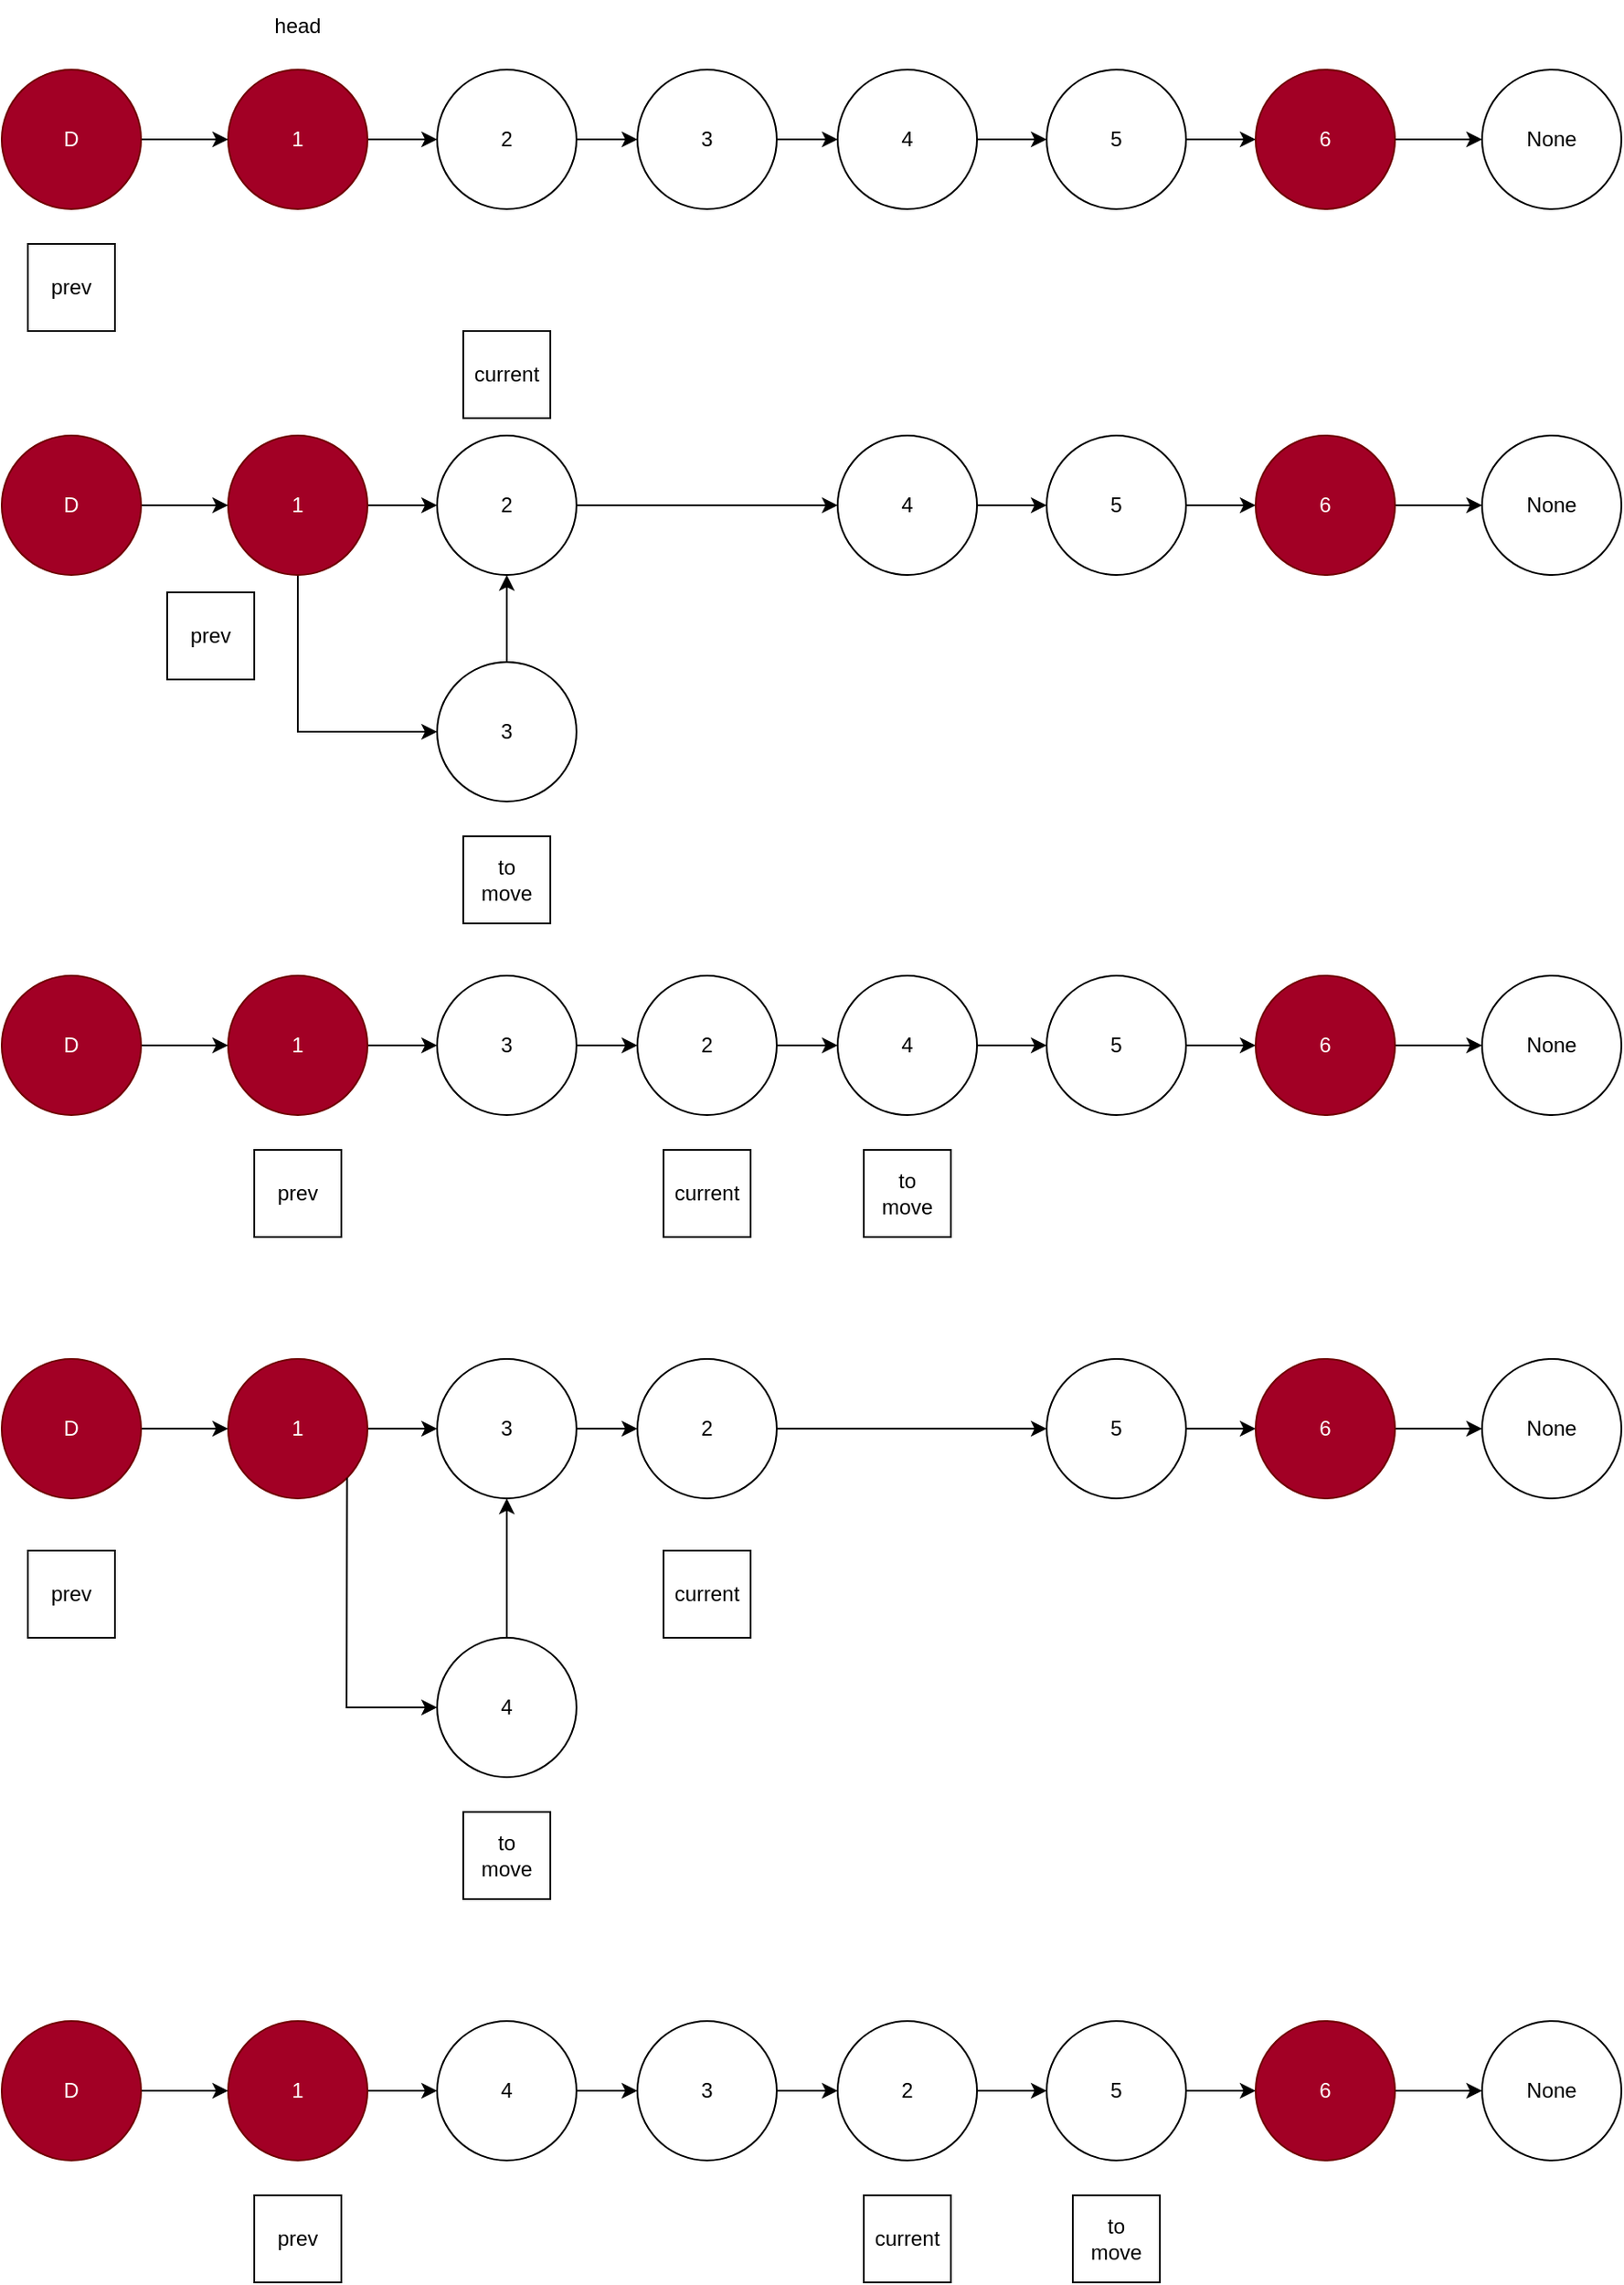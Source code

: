 <mxfile version="27.2.0">
  <diagram name="Page-1" id="jTiGhYKuX6iL9PoYHNnp">
    <mxGraphModel dx="1142" dy="464" grid="1" gridSize="10" guides="1" tooltips="1" connect="1" arrows="1" fold="1" page="1" pageScale="1" pageWidth="850" pageHeight="1100" math="0" shadow="0">
      <root>
        <mxCell id="0" />
        <mxCell id="1" parent="0" />
        <mxCell id="yDBzF0w7hM6A0DgJ1MUk-19" value="" style="edgeStyle=orthogonalEdgeStyle;rounded=0;orthogonalLoop=1;jettySize=auto;html=1;entryX=0;entryY=0.5;entryDx=0;entryDy=0;" parent="1" source="yDBzF0w7hM6A0DgJ1MUk-20" target="yDBzF0w7hM6A0DgJ1MUk-22" edge="1">
          <mxGeometry relative="1" as="geometry" />
        </mxCell>
        <mxCell id="yDBzF0w7hM6A0DgJ1MUk-20" value="1" style="ellipse;whiteSpace=wrap;html=1;aspect=fixed;fillColor=#a20025;fontColor=#ffffff;strokeColor=#6F0000;" parent="1" vertex="1">
          <mxGeometry x="190" y="350" width="80" height="80" as="geometry" />
        </mxCell>
        <mxCell id="yDBzF0w7hM6A0DgJ1MUk-21" style="edgeStyle=orthogonalEdgeStyle;rounded=0;orthogonalLoop=1;jettySize=auto;html=1;entryX=0;entryY=0.5;entryDx=0;entryDy=0;" parent="1" source="yDBzF0w7hM6A0DgJ1MUk-22" target="yDBzF0w7hM6A0DgJ1MUk-24" edge="1">
          <mxGeometry relative="1" as="geometry" />
        </mxCell>
        <mxCell id="yDBzF0w7hM6A0DgJ1MUk-22" value="2" style="ellipse;whiteSpace=wrap;html=1;aspect=fixed;" parent="1" vertex="1">
          <mxGeometry x="310" y="350" width="80" height="80" as="geometry" />
        </mxCell>
        <mxCell id="yDBzF0w7hM6A0DgJ1MUk-23" style="edgeStyle=orthogonalEdgeStyle;rounded=0;orthogonalLoop=1;jettySize=auto;html=1;entryX=0;entryY=0.5;entryDx=0;entryDy=0;" parent="1" source="yDBzF0w7hM6A0DgJ1MUk-24" target="yDBzF0w7hM6A0DgJ1MUk-27" edge="1">
          <mxGeometry relative="1" as="geometry" />
        </mxCell>
        <mxCell id="yDBzF0w7hM6A0DgJ1MUk-24" value="3" style="ellipse;whiteSpace=wrap;html=1;aspect=fixed;" parent="1" vertex="1">
          <mxGeometry x="425" y="350" width="80" height="80" as="geometry" />
        </mxCell>
        <mxCell id="yDBzF0w7hM6A0DgJ1MUk-26" style="edgeStyle=orthogonalEdgeStyle;rounded=0;orthogonalLoop=1;jettySize=auto;html=1;entryX=0;entryY=0.5;entryDx=0;entryDy=0;" parent="1" source="yDBzF0w7hM6A0DgJ1MUk-27" target="yDBzF0w7hM6A0DgJ1MUk-30" edge="1">
          <mxGeometry relative="1" as="geometry" />
        </mxCell>
        <mxCell id="yDBzF0w7hM6A0DgJ1MUk-27" value="4" style="ellipse;whiteSpace=wrap;html=1;aspect=fixed;" parent="1" vertex="1">
          <mxGeometry x="540" y="350" width="80" height="80" as="geometry" />
        </mxCell>
        <mxCell id="yDBzF0w7hM6A0DgJ1MUk-29" style="edgeStyle=orthogonalEdgeStyle;rounded=0;orthogonalLoop=1;jettySize=auto;html=1;entryX=0;entryY=0.5;entryDx=0;entryDy=0;" parent="1" source="yDBzF0w7hM6A0DgJ1MUk-30" target="yDBzF0w7hM6A0DgJ1MUk-31" edge="1">
          <mxGeometry relative="1" as="geometry" />
        </mxCell>
        <mxCell id="yDBzF0w7hM6A0DgJ1MUk-30" value="5" style="ellipse;whiteSpace=wrap;html=1;aspect=fixed;" parent="1" vertex="1">
          <mxGeometry x="660" y="350" width="80" height="80" as="geometry" />
        </mxCell>
        <mxCell id="yDBzF0w7hM6A0DgJ1MUk-38" style="edgeStyle=orthogonalEdgeStyle;rounded=0;orthogonalLoop=1;jettySize=auto;html=1;" parent="1" source="yDBzF0w7hM6A0DgJ1MUk-31" target="yDBzF0w7hM6A0DgJ1MUk-37" edge="1">
          <mxGeometry relative="1" as="geometry" />
        </mxCell>
        <mxCell id="yDBzF0w7hM6A0DgJ1MUk-31" value="6" style="ellipse;whiteSpace=wrap;html=1;aspect=fixed;fillColor=#a20025;fontColor=#ffffff;strokeColor=#6F0000;" parent="1" vertex="1">
          <mxGeometry x="780" y="350" width="80" height="80" as="geometry" />
        </mxCell>
        <mxCell id="yDBzF0w7hM6A0DgJ1MUk-32" value="prev" style="rounded=0;whiteSpace=wrap;html=1;" parent="1" vertex="1">
          <mxGeometry x="75" y="450" width="50" height="50" as="geometry" />
        </mxCell>
        <mxCell id="yDBzF0w7hM6A0DgJ1MUk-37" value="None" style="ellipse;whiteSpace=wrap;html=1;aspect=fixed;" parent="1" vertex="1">
          <mxGeometry x="910" y="350" width="80" height="80" as="geometry" />
        </mxCell>
        <mxCell id="yDBzF0w7hM6A0DgJ1MUk-41" style="edgeStyle=orthogonalEdgeStyle;rounded=0;orthogonalLoop=1;jettySize=auto;html=1;" parent="1" source="yDBzF0w7hM6A0DgJ1MUk-40" target="yDBzF0w7hM6A0DgJ1MUk-20" edge="1">
          <mxGeometry relative="1" as="geometry" />
        </mxCell>
        <mxCell id="yDBzF0w7hM6A0DgJ1MUk-40" value="D" style="ellipse;whiteSpace=wrap;html=1;aspect=fixed;fillColor=#a20025;fontColor=#ffffff;strokeColor=#6F0000;" parent="1" vertex="1">
          <mxGeometry x="60" y="350" width="80" height="80" as="geometry" />
        </mxCell>
        <mxCell id="yDBzF0w7hM6A0DgJ1MUk-43" value="" style="edgeStyle=orthogonalEdgeStyle;rounded=0;orthogonalLoop=1;jettySize=auto;html=1;entryX=0;entryY=0.5;entryDx=0;entryDy=0;" parent="1" source="yDBzF0w7hM6A0DgJ1MUk-44" target="yDBzF0w7hM6A0DgJ1MUk-46" edge="1">
          <mxGeometry relative="1" as="geometry" />
        </mxCell>
        <mxCell id="yDBzF0w7hM6A0DgJ1MUk-177" style="edgeStyle=orthogonalEdgeStyle;rounded=0;orthogonalLoop=1;jettySize=auto;html=1;entryX=0;entryY=0.5;entryDx=0;entryDy=0;" parent="1" source="yDBzF0w7hM6A0DgJ1MUk-44" target="yDBzF0w7hM6A0DgJ1MUk-48" edge="1">
          <mxGeometry relative="1" as="geometry">
            <Array as="points">
              <mxPoint x="230" y="730" />
            </Array>
          </mxGeometry>
        </mxCell>
        <mxCell id="yDBzF0w7hM6A0DgJ1MUk-44" value="1" style="ellipse;whiteSpace=wrap;html=1;aspect=fixed;fillColor=#a20025;fontColor=#ffffff;strokeColor=#6F0000;" parent="1" vertex="1">
          <mxGeometry x="190" y="560" width="80" height="80" as="geometry" />
        </mxCell>
        <mxCell id="yDBzF0w7hM6A0DgJ1MUk-65" style="edgeStyle=orthogonalEdgeStyle;rounded=0;orthogonalLoop=1;jettySize=auto;html=1;" parent="1" source="yDBzF0w7hM6A0DgJ1MUk-46" target="yDBzF0w7hM6A0DgJ1MUk-50" edge="1">
          <mxGeometry relative="1" as="geometry" />
        </mxCell>
        <mxCell id="yDBzF0w7hM6A0DgJ1MUk-46" value="2" style="ellipse;whiteSpace=wrap;html=1;aspect=fixed;" parent="1" vertex="1">
          <mxGeometry x="310" y="560" width="80" height="80" as="geometry" />
        </mxCell>
        <mxCell id="yDBzF0w7hM6A0DgJ1MUk-48" value="3" style="ellipse;whiteSpace=wrap;html=1;aspect=fixed;" parent="1" vertex="1">
          <mxGeometry x="310" y="690" width="80" height="80" as="geometry" />
        </mxCell>
        <mxCell id="yDBzF0w7hM6A0DgJ1MUk-49" style="edgeStyle=orthogonalEdgeStyle;rounded=0;orthogonalLoop=1;jettySize=auto;html=1;entryX=0;entryY=0.5;entryDx=0;entryDy=0;" parent="1" source="yDBzF0w7hM6A0DgJ1MUk-50" target="yDBzF0w7hM6A0DgJ1MUk-52" edge="1">
          <mxGeometry relative="1" as="geometry" />
        </mxCell>
        <mxCell id="yDBzF0w7hM6A0DgJ1MUk-50" value="4" style="ellipse;whiteSpace=wrap;html=1;aspect=fixed;" parent="1" vertex="1">
          <mxGeometry x="540" y="560" width="80" height="80" as="geometry" />
        </mxCell>
        <mxCell id="yDBzF0w7hM6A0DgJ1MUk-51" style="edgeStyle=orthogonalEdgeStyle;rounded=0;orthogonalLoop=1;jettySize=auto;html=1;entryX=0;entryY=0.5;entryDx=0;entryDy=0;" parent="1" source="yDBzF0w7hM6A0DgJ1MUk-52" target="yDBzF0w7hM6A0DgJ1MUk-54" edge="1">
          <mxGeometry relative="1" as="geometry" />
        </mxCell>
        <mxCell id="yDBzF0w7hM6A0DgJ1MUk-52" value="5" style="ellipse;whiteSpace=wrap;html=1;aspect=fixed;" parent="1" vertex="1">
          <mxGeometry x="660" y="560" width="80" height="80" as="geometry" />
        </mxCell>
        <mxCell id="yDBzF0w7hM6A0DgJ1MUk-53" style="edgeStyle=orthogonalEdgeStyle;rounded=0;orthogonalLoop=1;jettySize=auto;html=1;" parent="1" source="yDBzF0w7hM6A0DgJ1MUk-54" target="yDBzF0w7hM6A0DgJ1MUk-60" edge="1">
          <mxGeometry relative="1" as="geometry" />
        </mxCell>
        <mxCell id="yDBzF0w7hM6A0DgJ1MUk-54" value="6" style="ellipse;whiteSpace=wrap;html=1;aspect=fixed;fillColor=#a20025;fontColor=#ffffff;strokeColor=#6F0000;" parent="1" vertex="1">
          <mxGeometry x="780" y="560" width="80" height="80" as="geometry" />
        </mxCell>
        <mxCell id="yDBzF0w7hM6A0DgJ1MUk-55" value="prev" style="rounded=0;whiteSpace=wrap;html=1;" parent="1" vertex="1">
          <mxGeometry x="155" y="650" width="50" height="50" as="geometry" />
        </mxCell>
        <mxCell id="yDBzF0w7hM6A0DgJ1MUk-56" value="current" style="rounded=0;whiteSpace=wrap;html=1;" parent="1" vertex="1">
          <mxGeometry x="325" y="500" width="50" height="50" as="geometry" />
        </mxCell>
        <mxCell id="yDBzF0w7hM6A0DgJ1MUk-57" value="to&lt;br&gt;move" style="rounded=0;whiteSpace=wrap;html=1;" parent="1" vertex="1">
          <mxGeometry x="325" y="790" width="50" height="50" as="geometry" />
        </mxCell>
        <mxCell id="yDBzF0w7hM6A0DgJ1MUk-60" value="None" style="ellipse;whiteSpace=wrap;html=1;aspect=fixed;" parent="1" vertex="1">
          <mxGeometry x="910" y="560" width="80" height="80" as="geometry" />
        </mxCell>
        <mxCell id="yDBzF0w7hM6A0DgJ1MUk-62" style="edgeStyle=orthogonalEdgeStyle;rounded=0;orthogonalLoop=1;jettySize=auto;html=1;" parent="1" source="yDBzF0w7hM6A0DgJ1MUk-63" target="yDBzF0w7hM6A0DgJ1MUk-44" edge="1">
          <mxGeometry relative="1" as="geometry" />
        </mxCell>
        <mxCell id="yDBzF0w7hM6A0DgJ1MUk-63" value="D" style="ellipse;whiteSpace=wrap;html=1;aspect=fixed;fillColor=#a20025;fontColor=#ffffff;strokeColor=#6F0000;" parent="1" vertex="1">
          <mxGeometry x="60" y="560" width="80" height="80" as="geometry" />
        </mxCell>
        <mxCell id="yDBzF0w7hM6A0DgJ1MUk-66" value="" style="endArrow=classic;html=1;rounded=0;exitX=0.5;exitY=0;exitDx=0;exitDy=0;entryX=0.5;entryY=1;entryDx=0;entryDy=0;" parent="1" source="yDBzF0w7hM6A0DgJ1MUk-48" target="yDBzF0w7hM6A0DgJ1MUk-46" edge="1">
          <mxGeometry width="50" height="50" relative="1" as="geometry">
            <mxPoint x="450" y="630" as="sourcePoint" />
            <mxPoint x="500" y="580" as="targetPoint" />
          </mxGeometry>
        </mxCell>
        <mxCell id="yDBzF0w7hM6A0DgJ1MUk-88" value="" style="edgeStyle=orthogonalEdgeStyle;rounded=0;orthogonalLoop=1;jettySize=auto;html=1;entryX=0;entryY=0.5;entryDx=0;entryDy=0;" parent="1" source="yDBzF0w7hM6A0DgJ1MUk-89" target="yDBzF0w7hM6A0DgJ1MUk-91" edge="1">
          <mxGeometry relative="1" as="geometry" />
        </mxCell>
        <mxCell id="yDBzF0w7hM6A0DgJ1MUk-89" value="1" style="ellipse;whiteSpace=wrap;html=1;aspect=fixed;fillColor=#a20025;fontColor=#ffffff;strokeColor=#6F0000;" parent="1" vertex="1">
          <mxGeometry x="190" y="870" width="80" height="80" as="geometry" />
        </mxCell>
        <mxCell id="yDBzF0w7hM6A0DgJ1MUk-90" style="edgeStyle=orthogonalEdgeStyle;rounded=0;orthogonalLoop=1;jettySize=auto;html=1;entryX=0;entryY=0.5;entryDx=0;entryDy=0;" parent="1" source="yDBzF0w7hM6A0DgJ1MUk-91" target="yDBzF0w7hM6A0DgJ1MUk-93" edge="1">
          <mxGeometry relative="1" as="geometry" />
        </mxCell>
        <mxCell id="yDBzF0w7hM6A0DgJ1MUk-91" value="3" style="ellipse;whiteSpace=wrap;html=1;aspect=fixed;" parent="1" vertex="1">
          <mxGeometry x="310" y="870" width="80" height="80" as="geometry" />
        </mxCell>
        <mxCell id="yDBzF0w7hM6A0DgJ1MUk-92" style="edgeStyle=orthogonalEdgeStyle;rounded=0;orthogonalLoop=1;jettySize=auto;html=1;entryX=0;entryY=0.5;entryDx=0;entryDy=0;" parent="1" source="yDBzF0w7hM6A0DgJ1MUk-93" target="yDBzF0w7hM6A0DgJ1MUk-95" edge="1">
          <mxGeometry relative="1" as="geometry" />
        </mxCell>
        <mxCell id="yDBzF0w7hM6A0DgJ1MUk-93" value="2" style="ellipse;whiteSpace=wrap;html=1;aspect=fixed;" parent="1" vertex="1">
          <mxGeometry x="425" y="870" width="80" height="80" as="geometry" />
        </mxCell>
        <mxCell id="yDBzF0w7hM6A0DgJ1MUk-94" style="edgeStyle=orthogonalEdgeStyle;rounded=0;orthogonalLoop=1;jettySize=auto;html=1;entryX=0;entryY=0.5;entryDx=0;entryDy=0;" parent="1" source="yDBzF0w7hM6A0DgJ1MUk-95" target="yDBzF0w7hM6A0DgJ1MUk-97" edge="1">
          <mxGeometry relative="1" as="geometry" />
        </mxCell>
        <mxCell id="yDBzF0w7hM6A0DgJ1MUk-95" value="4" style="ellipse;whiteSpace=wrap;html=1;aspect=fixed;" parent="1" vertex="1">
          <mxGeometry x="540" y="870" width="80" height="80" as="geometry" />
        </mxCell>
        <mxCell id="yDBzF0w7hM6A0DgJ1MUk-96" style="edgeStyle=orthogonalEdgeStyle;rounded=0;orthogonalLoop=1;jettySize=auto;html=1;entryX=0;entryY=0.5;entryDx=0;entryDy=0;" parent="1" source="yDBzF0w7hM6A0DgJ1MUk-97" target="yDBzF0w7hM6A0DgJ1MUk-99" edge="1">
          <mxGeometry relative="1" as="geometry" />
        </mxCell>
        <mxCell id="yDBzF0w7hM6A0DgJ1MUk-97" value="5" style="ellipse;whiteSpace=wrap;html=1;aspect=fixed;" parent="1" vertex="1">
          <mxGeometry x="660" y="870" width="80" height="80" as="geometry" />
        </mxCell>
        <mxCell id="yDBzF0w7hM6A0DgJ1MUk-98" style="edgeStyle=orthogonalEdgeStyle;rounded=0;orthogonalLoop=1;jettySize=auto;html=1;" parent="1" source="yDBzF0w7hM6A0DgJ1MUk-99" target="yDBzF0w7hM6A0DgJ1MUk-105" edge="1">
          <mxGeometry relative="1" as="geometry" />
        </mxCell>
        <mxCell id="yDBzF0w7hM6A0DgJ1MUk-99" value="6" style="ellipse;whiteSpace=wrap;html=1;aspect=fixed;fillColor=#a20025;fontColor=#ffffff;strokeColor=#6F0000;" parent="1" vertex="1">
          <mxGeometry x="780" y="870" width="80" height="80" as="geometry" />
        </mxCell>
        <mxCell id="yDBzF0w7hM6A0DgJ1MUk-100" value="prev" style="rounded=0;whiteSpace=wrap;html=1;" parent="1" vertex="1">
          <mxGeometry x="205" y="970" width="50" height="50" as="geometry" />
        </mxCell>
        <mxCell id="yDBzF0w7hM6A0DgJ1MUk-101" value="current" style="rounded=0;whiteSpace=wrap;html=1;" parent="1" vertex="1">
          <mxGeometry x="440" y="970" width="50" height="50" as="geometry" />
        </mxCell>
        <mxCell id="yDBzF0w7hM6A0DgJ1MUk-103" value="to&lt;br&gt;move" style="rounded=0;whiteSpace=wrap;html=1;" parent="1" vertex="1">
          <mxGeometry x="555" y="970" width="50" height="50" as="geometry" />
        </mxCell>
        <mxCell id="yDBzF0w7hM6A0DgJ1MUk-105" value="None" style="ellipse;whiteSpace=wrap;html=1;aspect=fixed;" parent="1" vertex="1">
          <mxGeometry x="910" y="870" width="80" height="80" as="geometry" />
        </mxCell>
        <mxCell id="yDBzF0w7hM6A0DgJ1MUk-107" style="edgeStyle=orthogonalEdgeStyle;rounded=0;orthogonalLoop=1;jettySize=auto;html=1;" parent="1" source="yDBzF0w7hM6A0DgJ1MUk-108" target="yDBzF0w7hM6A0DgJ1MUk-89" edge="1">
          <mxGeometry relative="1" as="geometry" />
        </mxCell>
        <mxCell id="yDBzF0w7hM6A0DgJ1MUk-108" value="D" style="ellipse;whiteSpace=wrap;html=1;aspect=fixed;fillColor=#a20025;fontColor=#ffffff;strokeColor=#6F0000;" parent="1" vertex="1">
          <mxGeometry x="60" y="870" width="80" height="80" as="geometry" />
        </mxCell>
        <mxCell id="yDBzF0w7hM6A0DgJ1MUk-130" value="" style="edgeStyle=orthogonalEdgeStyle;rounded=0;orthogonalLoop=1;jettySize=auto;html=1;entryX=0;entryY=0.5;entryDx=0;entryDy=0;" parent="1" source="yDBzF0w7hM6A0DgJ1MUk-131" target="yDBzF0w7hM6A0DgJ1MUk-133" edge="1">
          <mxGeometry relative="1" as="geometry" />
        </mxCell>
        <mxCell id="yDBzF0w7hM6A0DgJ1MUk-131" value="1" style="ellipse;whiteSpace=wrap;html=1;aspect=fixed;fillColor=#a20025;fontColor=#ffffff;strokeColor=#6F0000;" parent="1" vertex="1">
          <mxGeometry x="190" y="1090" width="80" height="80" as="geometry" />
        </mxCell>
        <mxCell id="yDBzF0w7hM6A0DgJ1MUk-132" style="edgeStyle=orthogonalEdgeStyle;rounded=0;orthogonalLoop=1;jettySize=auto;html=1;entryX=0;entryY=0.5;entryDx=0;entryDy=0;" parent="1" source="yDBzF0w7hM6A0DgJ1MUk-133" target="yDBzF0w7hM6A0DgJ1MUk-135" edge="1">
          <mxGeometry relative="1" as="geometry" />
        </mxCell>
        <mxCell id="yDBzF0w7hM6A0DgJ1MUk-133" value="3" style="ellipse;whiteSpace=wrap;html=1;aspect=fixed;" parent="1" vertex="1">
          <mxGeometry x="310" y="1090" width="80" height="80" as="geometry" />
        </mxCell>
        <mxCell id="yDBzF0w7hM6A0DgJ1MUk-153" style="edgeStyle=orthogonalEdgeStyle;rounded=0;orthogonalLoop=1;jettySize=auto;html=1;" parent="1" source="yDBzF0w7hM6A0DgJ1MUk-135" target="yDBzF0w7hM6A0DgJ1MUk-139" edge="1">
          <mxGeometry relative="1" as="geometry" />
        </mxCell>
        <mxCell id="yDBzF0w7hM6A0DgJ1MUk-135" value="2" style="ellipse;whiteSpace=wrap;html=1;aspect=fixed;" parent="1" vertex="1">
          <mxGeometry x="425" y="1090" width="80" height="80" as="geometry" />
        </mxCell>
        <mxCell id="yDBzF0w7hM6A0DgJ1MUk-151" style="edgeStyle=orthogonalEdgeStyle;rounded=0;orthogonalLoop=1;jettySize=auto;html=1;" parent="1" source="yDBzF0w7hM6A0DgJ1MUk-137" target="yDBzF0w7hM6A0DgJ1MUk-133" edge="1">
          <mxGeometry relative="1" as="geometry" />
        </mxCell>
        <mxCell id="yDBzF0w7hM6A0DgJ1MUk-137" value="4" style="ellipse;whiteSpace=wrap;html=1;aspect=fixed;" parent="1" vertex="1">
          <mxGeometry x="310" y="1250" width="80" height="80" as="geometry" />
        </mxCell>
        <mxCell id="yDBzF0w7hM6A0DgJ1MUk-138" style="edgeStyle=orthogonalEdgeStyle;rounded=0;orthogonalLoop=1;jettySize=auto;html=1;entryX=0;entryY=0.5;entryDx=0;entryDy=0;" parent="1" source="yDBzF0w7hM6A0DgJ1MUk-139" target="yDBzF0w7hM6A0DgJ1MUk-141" edge="1">
          <mxGeometry relative="1" as="geometry" />
        </mxCell>
        <mxCell id="yDBzF0w7hM6A0DgJ1MUk-139" value="5" style="ellipse;whiteSpace=wrap;html=1;aspect=fixed;" parent="1" vertex="1">
          <mxGeometry x="660" y="1090" width="80" height="80" as="geometry" />
        </mxCell>
        <mxCell id="yDBzF0w7hM6A0DgJ1MUk-140" style="edgeStyle=orthogonalEdgeStyle;rounded=0;orthogonalLoop=1;jettySize=auto;html=1;" parent="1" source="yDBzF0w7hM6A0DgJ1MUk-141" target="yDBzF0w7hM6A0DgJ1MUk-146" edge="1">
          <mxGeometry relative="1" as="geometry" />
        </mxCell>
        <mxCell id="yDBzF0w7hM6A0DgJ1MUk-141" value="6" style="ellipse;whiteSpace=wrap;html=1;aspect=fixed;fillColor=#a20025;fontColor=#ffffff;strokeColor=#6F0000;" parent="1" vertex="1">
          <mxGeometry x="780" y="1090" width="80" height="80" as="geometry" />
        </mxCell>
        <mxCell id="yDBzF0w7hM6A0DgJ1MUk-142" value="prev" style="rounded=0;whiteSpace=wrap;html=1;" parent="1" vertex="1">
          <mxGeometry x="75" y="1200" width="50" height="50" as="geometry" />
        </mxCell>
        <mxCell id="yDBzF0w7hM6A0DgJ1MUk-143" value="current" style="rounded=0;whiteSpace=wrap;html=1;" parent="1" vertex="1">
          <mxGeometry x="440" y="1200" width="50" height="50" as="geometry" />
        </mxCell>
        <mxCell id="yDBzF0w7hM6A0DgJ1MUk-144" value="to&lt;br&gt;move" style="rounded=0;whiteSpace=wrap;html=1;" parent="1" vertex="1">
          <mxGeometry x="325" y="1350" width="50" height="50" as="geometry" />
        </mxCell>
        <mxCell id="yDBzF0w7hM6A0DgJ1MUk-146" value="None" style="ellipse;whiteSpace=wrap;html=1;aspect=fixed;" parent="1" vertex="1">
          <mxGeometry x="910" y="1090" width="80" height="80" as="geometry" />
        </mxCell>
        <mxCell id="yDBzF0w7hM6A0DgJ1MUk-148" style="edgeStyle=orthogonalEdgeStyle;rounded=0;orthogonalLoop=1;jettySize=auto;html=1;" parent="1" source="yDBzF0w7hM6A0DgJ1MUk-149" target="yDBzF0w7hM6A0DgJ1MUk-131" edge="1">
          <mxGeometry relative="1" as="geometry" />
        </mxCell>
        <mxCell id="yDBzF0w7hM6A0DgJ1MUk-149" value="D" style="ellipse;whiteSpace=wrap;html=1;aspect=fixed;fillColor=#a20025;fontColor=#ffffff;strokeColor=#6F0000;" parent="1" vertex="1">
          <mxGeometry x="60" y="1090" width="80" height="80" as="geometry" />
        </mxCell>
        <mxCell id="yDBzF0w7hM6A0DgJ1MUk-152" value="" style="endArrow=classic;html=1;rounded=0;exitX=1;exitY=1;exitDx=0;exitDy=0;entryX=0;entryY=0.5;entryDx=0;entryDy=0;" parent="1" source="yDBzF0w7hM6A0DgJ1MUk-131" target="yDBzF0w7hM6A0DgJ1MUk-137" edge="1">
          <mxGeometry width="50" height="50" relative="1" as="geometry">
            <mxPoint x="630" y="1140" as="sourcePoint" />
            <mxPoint x="680" y="1090" as="targetPoint" />
            <Array as="points">
              <mxPoint x="258" y="1290" />
            </Array>
          </mxGeometry>
        </mxCell>
        <mxCell id="yDBzF0w7hM6A0DgJ1MUk-154" value="" style="edgeStyle=orthogonalEdgeStyle;rounded=0;orthogonalLoop=1;jettySize=auto;html=1;entryX=0;entryY=0.5;entryDx=0;entryDy=0;" parent="1" source="yDBzF0w7hM6A0DgJ1MUk-155" target="yDBzF0w7hM6A0DgJ1MUk-157" edge="1">
          <mxGeometry relative="1" as="geometry" />
        </mxCell>
        <mxCell id="yDBzF0w7hM6A0DgJ1MUk-155" value="1" style="ellipse;whiteSpace=wrap;html=1;aspect=fixed;fillColor=#a20025;fontColor=#ffffff;strokeColor=#6F0000;" parent="1" vertex="1">
          <mxGeometry x="190" y="1470" width="80" height="80" as="geometry" />
        </mxCell>
        <mxCell id="yDBzF0w7hM6A0DgJ1MUk-156" style="edgeStyle=orthogonalEdgeStyle;rounded=0;orthogonalLoop=1;jettySize=auto;html=1;entryX=0;entryY=0.5;entryDx=0;entryDy=0;" parent="1" source="yDBzF0w7hM6A0DgJ1MUk-157" target="yDBzF0w7hM6A0DgJ1MUk-159" edge="1">
          <mxGeometry relative="1" as="geometry" />
        </mxCell>
        <mxCell id="yDBzF0w7hM6A0DgJ1MUk-157" value="4" style="ellipse;whiteSpace=wrap;html=1;aspect=fixed;" parent="1" vertex="1">
          <mxGeometry x="310" y="1470" width="80" height="80" as="geometry" />
        </mxCell>
        <mxCell id="yDBzF0w7hM6A0DgJ1MUk-158" style="edgeStyle=orthogonalEdgeStyle;rounded=0;orthogonalLoop=1;jettySize=auto;html=1;entryX=0;entryY=0.5;entryDx=0;entryDy=0;" parent="1" source="yDBzF0w7hM6A0DgJ1MUk-159" target="yDBzF0w7hM6A0DgJ1MUk-161" edge="1">
          <mxGeometry relative="1" as="geometry" />
        </mxCell>
        <mxCell id="yDBzF0w7hM6A0DgJ1MUk-159" value="3" style="ellipse;whiteSpace=wrap;html=1;aspect=fixed;" parent="1" vertex="1">
          <mxGeometry x="425" y="1470" width="80" height="80" as="geometry" />
        </mxCell>
        <mxCell id="yDBzF0w7hM6A0DgJ1MUk-160" style="edgeStyle=orthogonalEdgeStyle;rounded=0;orthogonalLoop=1;jettySize=auto;html=1;entryX=0;entryY=0.5;entryDx=0;entryDy=0;" parent="1" source="yDBzF0w7hM6A0DgJ1MUk-161" target="yDBzF0w7hM6A0DgJ1MUk-163" edge="1">
          <mxGeometry relative="1" as="geometry" />
        </mxCell>
        <mxCell id="yDBzF0w7hM6A0DgJ1MUk-161" value="2" style="ellipse;whiteSpace=wrap;html=1;aspect=fixed;" parent="1" vertex="1">
          <mxGeometry x="540" y="1470" width="80" height="80" as="geometry" />
        </mxCell>
        <mxCell id="yDBzF0w7hM6A0DgJ1MUk-162" style="edgeStyle=orthogonalEdgeStyle;rounded=0;orthogonalLoop=1;jettySize=auto;html=1;entryX=0;entryY=0.5;entryDx=0;entryDy=0;" parent="1" source="yDBzF0w7hM6A0DgJ1MUk-163" target="yDBzF0w7hM6A0DgJ1MUk-165" edge="1">
          <mxGeometry relative="1" as="geometry" />
        </mxCell>
        <mxCell id="yDBzF0w7hM6A0DgJ1MUk-163" value="5" style="ellipse;whiteSpace=wrap;html=1;aspect=fixed;" parent="1" vertex="1">
          <mxGeometry x="660" y="1470" width="80" height="80" as="geometry" />
        </mxCell>
        <mxCell id="yDBzF0w7hM6A0DgJ1MUk-164" style="edgeStyle=orthogonalEdgeStyle;rounded=0;orthogonalLoop=1;jettySize=auto;html=1;" parent="1" source="yDBzF0w7hM6A0DgJ1MUk-165" target="yDBzF0w7hM6A0DgJ1MUk-170" edge="1">
          <mxGeometry relative="1" as="geometry" />
        </mxCell>
        <mxCell id="yDBzF0w7hM6A0DgJ1MUk-165" value="6" style="ellipse;whiteSpace=wrap;html=1;aspect=fixed;fillColor=#a20025;fontColor=#ffffff;strokeColor=#6F0000;" parent="1" vertex="1">
          <mxGeometry x="780" y="1470" width="80" height="80" as="geometry" />
        </mxCell>
        <mxCell id="yDBzF0w7hM6A0DgJ1MUk-166" value="prev" style="rounded=0;whiteSpace=wrap;html=1;" parent="1" vertex="1">
          <mxGeometry x="205" y="1570" width="50" height="50" as="geometry" />
        </mxCell>
        <mxCell id="yDBzF0w7hM6A0DgJ1MUk-167" value="current" style="rounded=0;whiteSpace=wrap;html=1;" parent="1" vertex="1">
          <mxGeometry x="555" y="1570" width="50" height="50" as="geometry" />
        </mxCell>
        <mxCell id="yDBzF0w7hM6A0DgJ1MUk-168" value="to&lt;br&gt;move" style="rounded=0;whiteSpace=wrap;html=1;" parent="1" vertex="1">
          <mxGeometry x="675" y="1570" width="50" height="50" as="geometry" />
        </mxCell>
        <mxCell id="yDBzF0w7hM6A0DgJ1MUk-170" value="None" style="ellipse;whiteSpace=wrap;html=1;aspect=fixed;" parent="1" vertex="1">
          <mxGeometry x="910" y="1470" width="80" height="80" as="geometry" />
        </mxCell>
        <mxCell id="yDBzF0w7hM6A0DgJ1MUk-172" style="edgeStyle=orthogonalEdgeStyle;rounded=0;orthogonalLoop=1;jettySize=auto;html=1;" parent="1" source="yDBzF0w7hM6A0DgJ1MUk-173" target="yDBzF0w7hM6A0DgJ1MUk-155" edge="1">
          <mxGeometry relative="1" as="geometry" />
        </mxCell>
        <mxCell id="yDBzF0w7hM6A0DgJ1MUk-173" value="D" style="ellipse;whiteSpace=wrap;html=1;aspect=fixed;fillColor=#a20025;fontColor=#ffffff;strokeColor=#6F0000;" parent="1" vertex="1">
          <mxGeometry x="60" y="1470" width="80" height="80" as="geometry" />
        </mxCell>
        <mxCell id="yDBzF0w7hM6A0DgJ1MUk-181" value="head" style="text;html=1;align=center;verticalAlign=middle;whiteSpace=wrap;rounded=0;" parent="1" vertex="1">
          <mxGeometry x="200" y="310" width="60" height="30" as="geometry" />
        </mxCell>
      </root>
    </mxGraphModel>
  </diagram>
</mxfile>
